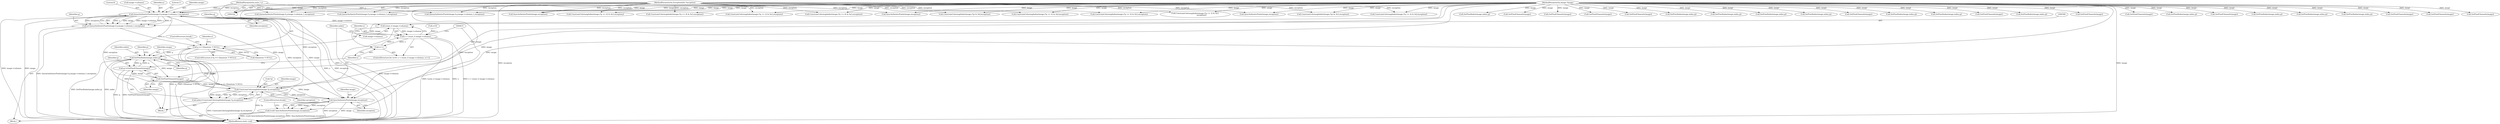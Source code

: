 digraph "1_ImageMagick_cc4ac341f29fa368da6ef01c207deaf8c61f6a2e@pointer" {
"1000567" [label="(Call,QueueAuthenticPixels(image,0,y,image->columns,1,exception))"];
"1000105" [label="(MethodParameterIn,Image *image)"];
"1000108" [label="(MethodParameterIn,ssize_t y)"];
"1000109" [label="(MethodParameterIn,ExceptionInfo *exception)"];
"1000565" [label="(Call,q=QueueAuthenticPixels(image,0,y,image->columns,1,exception))"];
"1000577" [label="(Call,q == (Quantum *) NULL)"];
"1000604" [label="(Call,SetPixelIndex(image,index,q))"];
"1000610" [label="(Call,q+=GetPixelChannels(image))"];
"1000612" [label="(Call,GetPixelChannels(image))"];
"1000599" [label="(Call,ConstrainColormapIndex(image,*p,exception))"];
"1000597" [label="(Call,index=ConstrainColormapIndex(image,*p,exception))"];
"1000616" [label="(Call,SyncAuthenticPixels(image,exception))"];
"1000614" [label="(Call,(void) SyncAuthenticPixels(image,exception))"];
"1000589" [label="(Call,(ssize_t) image->columns)"];
"1000587" [label="(Call,x < (ssize_t) image->columns)"];
"1000594" [label="(Call,x++)"];
"1000339" [label="(Call,GetPixelChannels(image))"];
"1000571" [label="(Call,image->columns)"];
"1000616" [label="(Call,SyncAuthenticPixels(image,exception))"];
"1000517" [label="(Call,SetPixelIndex(image,index,q))"];
"1000553" [label="(Call,GetPixelChannels(image))"];
"1000582" [label="(ControlStructure,break;)"];
"1000583" [label="(ControlStructure,for (x=0; x < (ssize_t) image->columns; x++))"];
"1000594" [label="(Call,x++)"];
"1000243" [label="(Call,SyncAuthenticPixels(image,exception))"];
"1000570" [label="(Identifier,y)"];
"1000599" [label="(Call,ConstrainColormapIndex(image,*p,exception))"];
"1000604" [label="(Call,SetPixelIndex(image,index,q))"];
"1000611" [label="(Identifier,q)"];
"1000614" [label="(Call,(void) SyncAuthenticPixels(image,exception))"];
"1000547" [label="(Call,SetPixelIndex(image,index,q))"];
"1000598" [label="(Identifier,index)"];
"1000620" [label="(MethodReturn,static void)"];
"1000591" [label="(Call,image->columns)"];
"1000295" [label="(Call,SetPixelIndex(image,index,q))"];
"1000183" [label="(Call,SetPixelIndex(image,index,q))"];
"1000576" [label="(ControlStructure,if (q == (Quantum *) NULL))"];
"1000595" [label="(Identifier,x)"];
"1000566" [label="(Identifier,q)"];
"1000574" [label="(Literal,1)"];
"1000588" [label="(Identifier,x)"];
"1000108" [label="(MethodParameterIn,ssize_t y)"];
"1000506" [label="(Call,GetPixelChannels(image))"];
"1000612" [label="(Call,GetPixelChannels(image))"];
"1000305" [label="(Call,ConstrainColormapIndex(image,(*p >> 4) & 0x3,exception))"];
"1000125" [label="(Call,QueueAuthenticPixels(image,0,y,image->columns,1,exception))"];
"1000237" [label="(Call,GetPixelChannels(image))"];
"1000251" [label="(Call,QueueAuthenticPixels(image,0,y,image->columns,1,exception))"];
"1000567" [label="(Call,QueueAuthenticPixels(image,0,y,image->columns,1,exception))"];
"1000577" [label="(Call,q == (Quantum *) NULL)"];
"1000320" [label="(Call,GetPixelChannels(image))"];
"1000371" [label="(Call,ConstrainColormapIndex(image,(*p >> 6) & 0x3,exception))"];
"1000565" [label="(Call,q=QueueAuthenticPixels(image,0,y,image->columns,1,exception))"];
"1000286" [label="(Call,ConstrainColormapIndex(image,(*p >> 6) & 0x3,exception))"];
"1000109" [label="(MethodParameterIn,ExceptionInfo *exception)"];
"1000510" [label="(Call,ConstrainColormapIndex(image,(*p) & 0xf,exception))"];
"1000408" [label="(Call,SetPixelIndex(image,index,q))"];
"1000386" [label="(Call,GetPixelChannels(image))"];
"1000105" [label="(MethodParameterIn,Image *image)"];
"1000523" [label="(Call,GetPixelChannels(image))"];
"1000399" [label="(Call,ConstrainColormapIndex(image,(*p >> 4) & 0x3,exception))"];
"1000564" [label="(Block,)"];
"1000589" [label="(Call,(ssize_t) image->columns)"];
"1000427" [label="(Call,ConstrainColormapIndex(image,(*p >> 2) & 0x3,\n                       exception))"];
"1000596" [label="(Block,)"];
"1000356" [label="(Call,GetPixelChannels(image))"];
"1000559" [label="(Call,SyncAuthenticPixels(image,exception))"];
"1000568" [label="(Identifier,image)"];
"1000301" [label="(Call,GetPixelChannels(image))"];
"1000610" [label="(Call,q+=GetPixelChannels(image))"];
"1000231" [label="(Call,SetPixelIndex(image,index,q))"];
"1000456" [label="(Call,QueueAuthenticPixels(image,0,y,image->columns,1,exception))"];
"1000569" [label="(Literal,0)"];
"1000350" [label="(Call,SetPixelIndex(image,index,q))"];
"1000597" [label="(Call,index=ConstrainColormapIndex(image,*p,exception))"];
"1000333" [label="(Call,SetPixelIndex(image,index,q))"];
"1000380" [label="(Call,SetPixelIndex(image,index,q))"];
"1000587" [label="(Call,x < (ssize_t) image->columns)"];
"1000414" [label="(Call,GetPixelChannels(image))"];
"1000606" [label="(Identifier,index)"];
"1000617" [label="(Identifier,image)"];
"1000579" [label="(Call,(Quantum *) NULL)"];
"1000436" [label="(Call,SetPixelIndex(image,index,q))"];
"1000343" [label="(Call,ConstrainColormapIndex(image,(*p) & 0x3,exception))"];
"1000584" [label="(Call,x=0)"];
"1000601" [label="(Call,*p)"];
"1000538" [label="(Call,ConstrainColormapIndex(image,(*p >> 4) & 0xf,exception))"];
"1000609" [label="(Identifier,p)"];
"1000578" [label="(Identifier,q)"];
"1000585" [label="(Identifier,x)"];
"1000600" [label="(Identifier,image)"];
"1000314" [label="(Call,SetPixelIndex(image,index,q))"];
"1000324" [label="(Call,ConstrainColormapIndex(image,(*p >> 2) & 0x3,exception))"];
"1000448" [label="(Call,SyncAuthenticPixels(image,exception))"];
"1000613" [label="(Identifier,image)"];
"1000605" [label="(Identifier,image)"];
"1000491" [label="(Call,ConstrainColormapIndex(image,(*p >> 4) & 0xf,exception))"];
"1000189" [label="(Call,GetPixelChannels(image))"];
"1000575" [label="(Identifier,exception)"];
"1000607" [label="(Identifier,q)"];
"1000500" [label="(Call,SetPixelIndex(image,index,q))"];
"1000619" [label="(ControlStructure,break;)"];
"1000618" [label="(Identifier,exception)"];
"1000442" [label="(Call,GetPixelChannels(image))"];
"1000603" [label="(Identifier,exception)"];
"1000567" -> "1000565"  [label="AST: "];
"1000567" -> "1000575"  [label="CFG: "];
"1000568" -> "1000567"  [label="AST: "];
"1000569" -> "1000567"  [label="AST: "];
"1000570" -> "1000567"  [label="AST: "];
"1000571" -> "1000567"  [label="AST: "];
"1000574" -> "1000567"  [label="AST: "];
"1000575" -> "1000567"  [label="AST: "];
"1000565" -> "1000567"  [label="CFG: "];
"1000567" -> "1000620"  [label="DDG: exception"];
"1000567" -> "1000620"  [label="DDG: image->columns"];
"1000567" -> "1000620"  [label="DDG: image"];
"1000567" -> "1000620"  [label="DDG: y"];
"1000567" -> "1000565"  [label="DDG: 1"];
"1000567" -> "1000565"  [label="DDG: image"];
"1000567" -> "1000565"  [label="DDG: image->columns"];
"1000567" -> "1000565"  [label="DDG: y"];
"1000567" -> "1000565"  [label="DDG: 0"];
"1000567" -> "1000565"  [label="DDG: exception"];
"1000105" -> "1000567"  [label="DDG: image"];
"1000108" -> "1000567"  [label="DDG: y"];
"1000109" -> "1000567"  [label="DDG: exception"];
"1000567" -> "1000589"  [label="DDG: image->columns"];
"1000567" -> "1000599"  [label="DDG: image"];
"1000567" -> "1000599"  [label="DDG: exception"];
"1000567" -> "1000616"  [label="DDG: image"];
"1000567" -> "1000616"  [label="DDG: exception"];
"1000105" -> "1000104"  [label="AST: "];
"1000105" -> "1000620"  [label="DDG: image"];
"1000105" -> "1000125"  [label="DDG: image"];
"1000105" -> "1000183"  [label="DDG: image"];
"1000105" -> "1000189"  [label="DDG: image"];
"1000105" -> "1000231"  [label="DDG: image"];
"1000105" -> "1000237"  [label="DDG: image"];
"1000105" -> "1000243"  [label="DDG: image"];
"1000105" -> "1000251"  [label="DDG: image"];
"1000105" -> "1000286"  [label="DDG: image"];
"1000105" -> "1000295"  [label="DDG: image"];
"1000105" -> "1000301"  [label="DDG: image"];
"1000105" -> "1000305"  [label="DDG: image"];
"1000105" -> "1000314"  [label="DDG: image"];
"1000105" -> "1000320"  [label="DDG: image"];
"1000105" -> "1000324"  [label="DDG: image"];
"1000105" -> "1000333"  [label="DDG: image"];
"1000105" -> "1000339"  [label="DDG: image"];
"1000105" -> "1000343"  [label="DDG: image"];
"1000105" -> "1000350"  [label="DDG: image"];
"1000105" -> "1000356"  [label="DDG: image"];
"1000105" -> "1000371"  [label="DDG: image"];
"1000105" -> "1000380"  [label="DDG: image"];
"1000105" -> "1000386"  [label="DDG: image"];
"1000105" -> "1000399"  [label="DDG: image"];
"1000105" -> "1000408"  [label="DDG: image"];
"1000105" -> "1000414"  [label="DDG: image"];
"1000105" -> "1000427"  [label="DDG: image"];
"1000105" -> "1000436"  [label="DDG: image"];
"1000105" -> "1000442"  [label="DDG: image"];
"1000105" -> "1000448"  [label="DDG: image"];
"1000105" -> "1000456"  [label="DDG: image"];
"1000105" -> "1000491"  [label="DDG: image"];
"1000105" -> "1000500"  [label="DDG: image"];
"1000105" -> "1000506"  [label="DDG: image"];
"1000105" -> "1000510"  [label="DDG: image"];
"1000105" -> "1000517"  [label="DDG: image"];
"1000105" -> "1000523"  [label="DDG: image"];
"1000105" -> "1000538"  [label="DDG: image"];
"1000105" -> "1000547"  [label="DDG: image"];
"1000105" -> "1000553"  [label="DDG: image"];
"1000105" -> "1000559"  [label="DDG: image"];
"1000105" -> "1000599"  [label="DDG: image"];
"1000105" -> "1000604"  [label="DDG: image"];
"1000105" -> "1000612"  [label="DDG: image"];
"1000105" -> "1000616"  [label="DDG: image"];
"1000108" -> "1000104"  [label="AST: "];
"1000108" -> "1000620"  [label="DDG: y"];
"1000108" -> "1000125"  [label="DDG: y"];
"1000108" -> "1000251"  [label="DDG: y"];
"1000108" -> "1000456"  [label="DDG: y"];
"1000109" -> "1000104"  [label="AST: "];
"1000109" -> "1000620"  [label="DDG: exception"];
"1000109" -> "1000125"  [label="DDG: exception"];
"1000109" -> "1000243"  [label="DDG: exception"];
"1000109" -> "1000251"  [label="DDG: exception"];
"1000109" -> "1000286"  [label="DDG: exception"];
"1000109" -> "1000305"  [label="DDG: exception"];
"1000109" -> "1000324"  [label="DDG: exception"];
"1000109" -> "1000343"  [label="DDG: exception"];
"1000109" -> "1000371"  [label="DDG: exception"];
"1000109" -> "1000399"  [label="DDG: exception"];
"1000109" -> "1000427"  [label="DDG: exception"];
"1000109" -> "1000448"  [label="DDG: exception"];
"1000109" -> "1000456"  [label="DDG: exception"];
"1000109" -> "1000491"  [label="DDG: exception"];
"1000109" -> "1000510"  [label="DDG: exception"];
"1000109" -> "1000538"  [label="DDG: exception"];
"1000109" -> "1000559"  [label="DDG: exception"];
"1000109" -> "1000599"  [label="DDG: exception"];
"1000109" -> "1000616"  [label="DDG: exception"];
"1000565" -> "1000564"  [label="AST: "];
"1000566" -> "1000565"  [label="AST: "];
"1000578" -> "1000565"  [label="CFG: "];
"1000565" -> "1000620"  [label="DDG: QueueAuthenticPixels(image,0,y,image->columns,1,exception)"];
"1000565" -> "1000577"  [label="DDG: q"];
"1000577" -> "1000576"  [label="AST: "];
"1000577" -> "1000579"  [label="CFG: "];
"1000578" -> "1000577"  [label="AST: "];
"1000579" -> "1000577"  [label="AST: "];
"1000582" -> "1000577"  [label="CFG: "];
"1000585" -> "1000577"  [label="CFG: "];
"1000577" -> "1000620"  [label="DDG: (Quantum *) NULL"];
"1000577" -> "1000620"  [label="DDG: q == (Quantum *) NULL"];
"1000577" -> "1000620"  [label="DDG: q"];
"1000579" -> "1000577"  [label="DDG: NULL"];
"1000577" -> "1000604"  [label="DDG: q"];
"1000604" -> "1000596"  [label="AST: "];
"1000604" -> "1000607"  [label="CFG: "];
"1000605" -> "1000604"  [label="AST: "];
"1000606" -> "1000604"  [label="AST: "];
"1000607" -> "1000604"  [label="AST: "];
"1000609" -> "1000604"  [label="CFG: "];
"1000604" -> "1000620"  [label="DDG: SetPixelIndex(image,index,q)"];
"1000604" -> "1000620"  [label="DDG: index"];
"1000599" -> "1000604"  [label="DDG: image"];
"1000597" -> "1000604"  [label="DDG: index"];
"1000610" -> "1000604"  [label="DDG: q"];
"1000604" -> "1000610"  [label="DDG: q"];
"1000604" -> "1000612"  [label="DDG: image"];
"1000610" -> "1000596"  [label="AST: "];
"1000610" -> "1000612"  [label="CFG: "];
"1000611" -> "1000610"  [label="AST: "];
"1000612" -> "1000610"  [label="AST: "];
"1000595" -> "1000610"  [label="CFG: "];
"1000610" -> "1000620"  [label="DDG: q"];
"1000610" -> "1000620"  [label="DDG: GetPixelChannels(image)"];
"1000612" -> "1000610"  [label="DDG: image"];
"1000612" -> "1000613"  [label="CFG: "];
"1000613" -> "1000612"  [label="AST: "];
"1000612" -> "1000599"  [label="DDG: image"];
"1000612" -> "1000616"  [label="DDG: image"];
"1000599" -> "1000597"  [label="AST: "];
"1000599" -> "1000603"  [label="CFG: "];
"1000600" -> "1000599"  [label="AST: "];
"1000601" -> "1000599"  [label="AST: "];
"1000603" -> "1000599"  [label="AST: "];
"1000597" -> "1000599"  [label="CFG: "];
"1000599" -> "1000620"  [label="DDG: *p"];
"1000599" -> "1000597"  [label="DDG: image"];
"1000599" -> "1000597"  [label="DDG: *p"];
"1000599" -> "1000597"  [label="DDG: exception"];
"1000599" -> "1000616"  [label="DDG: exception"];
"1000597" -> "1000596"  [label="AST: "];
"1000598" -> "1000597"  [label="AST: "];
"1000605" -> "1000597"  [label="CFG: "];
"1000597" -> "1000620"  [label="DDG: ConstrainColormapIndex(image,*p,exception)"];
"1000616" -> "1000614"  [label="AST: "];
"1000616" -> "1000618"  [label="CFG: "];
"1000617" -> "1000616"  [label="AST: "];
"1000618" -> "1000616"  [label="AST: "];
"1000614" -> "1000616"  [label="CFG: "];
"1000616" -> "1000620"  [label="DDG: exception"];
"1000616" -> "1000620"  [label="DDG: image"];
"1000616" -> "1000614"  [label="DDG: image"];
"1000616" -> "1000614"  [label="DDG: exception"];
"1000614" -> "1000564"  [label="AST: "];
"1000615" -> "1000614"  [label="AST: "];
"1000619" -> "1000614"  [label="CFG: "];
"1000614" -> "1000620"  [label="DDG: (void) SyncAuthenticPixels(image,exception)"];
"1000614" -> "1000620"  [label="DDG: SyncAuthenticPixels(image,exception)"];
"1000589" -> "1000587"  [label="AST: "];
"1000589" -> "1000591"  [label="CFG: "];
"1000590" -> "1000589"  [label="AST: "];
"1000591" -> "1000589"  [label="AST: "];
"1000587" -> "1000589"  [label="CFG: "];
"1000589" -> "1000620"  [label="DDG: image->columns"];
"1000589" -> "1000587"  [label="DDG: image->columns"];
"1000587" -> "1000583"  [label="AST: "];
"1000588" -> "1000587"  [label="AST: "];
"1000598" -> "1000587"  [label="CFG: "];
"1000615" -> "1000587"  [label="CFG: "];
"1000587" -> "1000620"  [label="DDG: (ssize_t) image->columns"];
"1000587" -> "1000620"  [label="DDG: x"];
"1000587" -> "1000620"  [label="DDG: x < (ssize_t) image->columns"];
"1000594" -> "1000587"  [label="DDG: x"];
"1000584" -> "1000587"  [label="DDG: x"];
"1000587" -> "1000594"  [label="DDG: x"];
"1000594" -> "1000583"  [label="AST: "];
"1000594" -> "1000595"  [label="CFG: "];
"1000595" -> "1000594"  [label="AST: "];
"1000588" -> "1000594"  [label="CFG: "];
}
